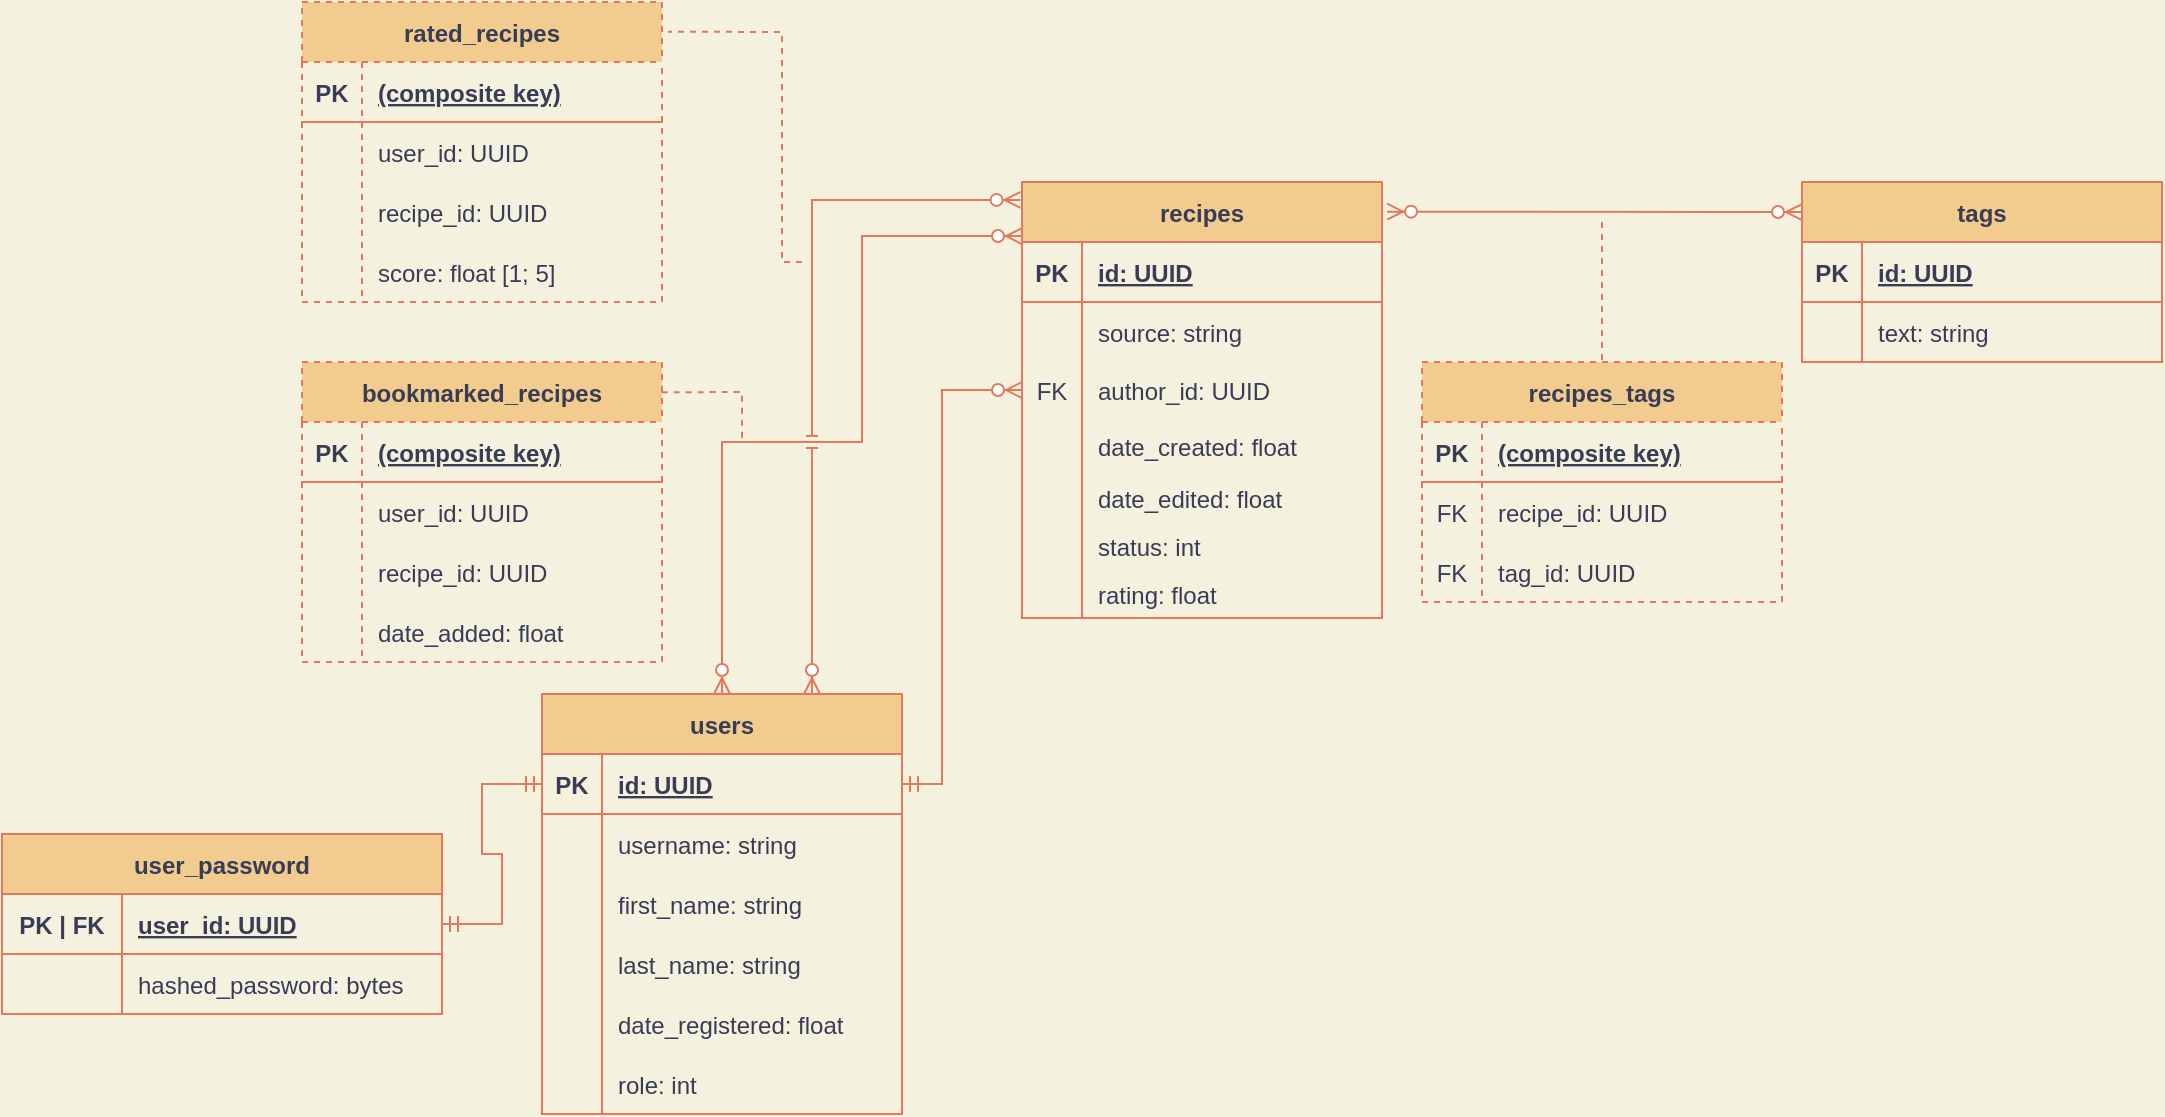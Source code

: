 <mxfile version="16.5.1" type="device"><diagram id="r-IK76QdKSp-Bob8QngG" name="Page-1"><mxGraphModel dx="1887" dy="1209" grid="1" gridSize="10" guides="1" tooltips="1" connect="1" arrows="1" fold="1" page="1" pageScale="1" pageWidth="1169" pageHeight="827" background="#F4F1DE" math="0" shadow="0"><root><mxCell id="0"/><mxCell id="1" parent="0"/><mxCell id="xQSCid_0t3CptBpFLn2i-52" value="recipes" style="shape=table;startSize=30;container=1;collapsible=1;childLayout=tableLayout;fixedRows=1;rowLines=0;fontStyle=1;align=center;resizeLast=1;fillColor=#F2CC8F;strokeColor=#E07A5F;fontColor=#393C56;" parent="1" vertex="1"><mxGeometry x="520" y="294" width="180" height="218" as="geometry"/></mxCell><mxCell id="xQSCid_0t3CptBpFLn2i-53" value="" style="shape=tableRow;horizontal=0;startSize=0;swimlaneHead=0;swimlaneBody=0;fillColor=none;collapsible=0;dropTarget=0;points=[[0,0.5],[1,0.5]];portConstraint=eastwest;top=0;left=0;right=0;bottom=1;strokeColor=#E07A5F;fontColor=#393C56;" parent="xQSCid_0t3CptBpFLn2i-52" vertex="1"><mxGeometry y="30" width="180" height="30" as="geometry"/></mxCell><mxCell id="xQSCid_0t3CptBpFLn2i-54" value="PK" style="shape=partialRectangle;connectable=0;fillColor=none;top=0;left=0;bottom=0;right=0;fontStyle=1;overflow=hidden;strokeColor=#E07A5F;fontColor=#393C56;" parent="xQSCid_0t3CptBpFLn2i-53" vertex="1"><mxGeometry width="30" height="30" as="geometry"><mxRectangle width="30" height="30" as="alternateBounds"/></mxGeometry></mxCell><mxCell id="xQSCid_0t3CptBpFLn2i-55" value="id: UUID" style="shape=partialRectangle;connectable=0;fillColor=none;top=0;left=0;bottom=0;right=0;align=left;spacingLeft=6;fontStyle=5;overflow=hidden;strokeColor=#E07A5F;fontColor=#393C56;" parent="xQSCid_0t3CptBpFLn2i-53" vertex="1"><mxGeometry x="30" width="150" height="30" as="geometry"><mxRectangle width="150" height="30" as="alternateBounds"/></mxGeometry></mxCell><mxCell id="xQSCid_0t3CptBpFLn2i-56" value="" style="shape=tableRow;horizontal=0;startSize=0;swimlaneHead=0;swimlaneBody=0;fillColor=none;collapsible=0;dropTarget=0;points=[[0,0.5],[1,0.5]];portConstraint=eastwest;top=0;left=0;right=0;bottom=0;strokeColor=#E07A5F;fontColor=#393C56;" parent="xQSCid_0t3CptBpFLn2i-52" vertex="1"><mxGeometry y="60" width="180" height="30" as="geometry"/></mxCell><mxCell id="xQSCid_0t3CptBpFLn2i-57" value="" style="shape=partialRectangle;connectable=0;fillColor=none;top=0;left=0;bottom=0;right=0;editable=1;overflow=hidden;strokeColor=#E07A5F;fontColor=#393C56;" parent="xQSCid_0t3CptBpFLn2i-56" vertex="1"><mxGeometry width="30" height="30" as="geometry"><mxRectangle width="30" height="30" as="alternateBounds"/></mxGeometry></mxCell><mxCell id="xQSCid_0t3CptBpFLn2i-58" value="source: string" style="shape=partialRectangle;connectable=0;fillColor=none;top=0;left=0;bottom=0;right=0;align=left;spacingLeft=6;overflow=hidden;strokeColor=#E07A5F;fontColor=#393C56;" parent="xQSCid_0t3CptBpFLn2i-56" vertex="1"><mxGeometry x="30" width="150" height="30" as="geometry"><mxRectangle width="150" height="30" as="alternateBounds"/></mxGeometry></mxCell><mxCell id="xQSCid_0t3CptBpFLn2i-59" value="" style="shape=tableRow;horizontal=0;startSize=0;swimlaneHead=0;swimlaneBody=0;fillColor=none;collapsible=0;dropTarget=0;points=[[0,0.5],[1,0.5]];portConstraint=eastwest;top=0;left=0;right=0;bottom=0;strokeColor=#E07A5F;fontColor=#393C56;" parent="xQSCid_0t3CptBpFLn2i-52" vertex="1"><mxGeometry y="90" width="180" height="28" as="geometry"/></mxCell><mxCell id="xQSCid_0t3CptBpFLn2i-60" value="FK" style="shape=partialRectangle;connectable=0;fillColor=none;top=0;left=0;bottom=0;right=0;editable=1;overflow=hidden;strokeColor=#E07A5F;fontColor=#393C56;" parent="xQSCid_0t3CptBpFLn2i-59" vertex="1"><mxGeometry width="30" height="28" as="geometry"><mxRectangle width="30" height="28" as="alternateBounds"/></mxGeometry></mxCell><mxCell id="xQSCid_0t3CptBpFLn2i-61" value="author_id: UUID" style="shape=partialRectangle;connectable=0;fillColor=none;top=0;left=0;bottom=0;right=0;align=left;spacingLeft=6;overflow=hidden;strokeColor=#E07A5F;fontColor=#393C56;" parent="xQSCid_0t3CptBpFLn2i-59" vertex="1"><mxGeometry x="30" width="150" height="28" as="geometry"><mxRectangle width="150" height="28" as="alternateBounds"/></mxGeometry></mxCell><mxCell id="xQSCid_0t3CptBpFLn2i-106" value="" style="shape=tableRow;horizontal=0;startSize=0;swimlaneHead=0;swimlaneBody=0;fillColor=none;collapsible=0;dropTarget=0;points=[[0,0.5],[1,0.5]];portConstraint=eastwest;top=0;left=0;right=0;bottom=0;strokeColor=#E07A5F;fontColor=#393C56;" parent="xQSCid_0t3CptBpFLn2i-52" vertex="1"><mxGeometry y="118" width="180" height="28" as="geometry"/></mxCell><mxCell id="xQSCid_0t3CptBpFLn2i-107" value="" style="shape=partialRectangle;connectable=0;fillColor=none;top=0;left=0;bottom=0;right=0;editable=1;overflow=hidden;strokeColor=#E07A5F;fontColor=#393C56;" parent="xQSCid_0t3CptBpFLn2i-106" vertex="1"><mxGeometry width="30" height="28" as="geometry"><mxRectangle width="30" height="28" as="alternateBounds"/></mxGeometry></mxCell><mxCell id="xQSCid_0t3CptBpFLn2i-108" value="date_created: float" style="shape=partialRectangle;connectable=0;fillColor=none;top=0;left=0;bottom=0;right=0;align=left;spacingLeft=6;overflow=hidden;strokeColor=#E07A5F;fontColor=#393C56;" parent="xQSCid_0t3CptBpFLn2i-106" vertex="1"><mxGeometry x="30" width="150" height="28" as="geometry"><mxRectangle width="150" height="28" as="alternateBounds"/></mxGeometry></mxCell><mxCell id="xQSCid_0t3CptBpFLn2i-109" value="" style="shape=tableRow;horizontal=0;startSize=0;swimlaneHead=0;swimlaneBody=0;fillColor=none;collapsible=0;dropTarget=0;points=[[0,0.5],[1,0.5]];portConstraint=eastwest;top=0;left=0;right=0;bottom=0;strokeColor=#E07A5F;fontColor=#393C56;" parent="xQSCid_0t3CptBpFLn2i-52" vertex="1"><mxGeometry y="146" width="180" height="24" as="geometry"/></mxCell><mxCell id="xQSCid_0t3CptBpFLn2i-110" value="" style="shape=partialRectangle;connectable=0;fillColor=none;top=0;left=0;bottom=0;right=0;editable=1;overflow=hidden;strokeColor=#E07A5F;fontColor=#393C56;" parent="xQSCid_0t3CptBpFLn2i-109" vertex="1"><mxGeometry width="30" height="24" as="geometry"><mxRectangle width="30" height="24" as="alternateBounds"/></mxGeometry></mxCell><mxCell id="xQSCid_0t3CptBpFLn2i-111" value="date_edited: float" style="shape=partialRectangle;connectable=0;fillColor=none;top=0;left=0;bottom=0;right=0;align=left;spacingLeft=6;overflow=hidden;strokeColor=#E07A5F;fontColor=#393C56;" parent="xQSCid_0t3CptBpFLn2i-109" vertex="1"><mxGeometry x="30" width="150" height="24" as="geometry"><mxRectangle width="150" height="24" as="alternateBounds"/></mxGeometry></mxCell><mxCell id="5uPrhBMYT8UN5M-PYj4c-45" value="" style="shape=tableRow;horizontal=0;startSize=0;swimlaneHead=0;swimlaneBody=0;fillColor=none;collapsible=0;dropTarget=0;points=[[0,0.5],[1,0.5]];portConstraint=eastwest;top=0;left=0;right=0;bottom=0;strokeColor=#E07A5F;fontColor=#393C56;" parent="xQSCid_0t3CptBpFLn2i-52" vertex="1"><mxGeometry y="170" width="180" height="24" as="geometry"/></mxCell><mxCell id="5uPrhBMYT8UN5M-PYj4c-46" value="" style="shape=partialRectangle;connectable=0;fillColor=none;top=0;left=0;bottom=0;right=0;editable=1;overflow=hidden;strokeColor=#E07A5F;fontColor=#393C56;" parent="5uPrhBMYT8UN5M-PYj4c-45" vertex="1"><mxGeometry width="30" height="24" as="geometry"><mxRectangle width="30" height="24" as="alternateBounds"/></mxGeometry></mxCell><mxCell id="5uPrhBMYT8UN5M-PYj4c-47" value="status: int" style="shape=partialRectangle;connectable=0;fillColor=none;top=0;left=0;bottom=0;right=0;align=left;spacingLeft=6;overflow=hidden;strokeColor=#E07A5F;fontColor=#393C56;" parent="5uPrhBMYT8UN5M-PYj4c-45" vertex="1"><mxGeometry x="30" width="150" height="24" as="geometry"><mxRectangle width="150" height="24" as="alternateBounds"/></mxGeometry></mxCell><mxCell id="JSUayGxCR2XrKgU7hr0o-1" value="" style="shape=tableRow;horizontal=0;startSize=0;swimlaneHead=0;swimlaneBody=0;fillColor=none;collapsible=0;dropTarget=0;points=[[0,0.5],[1,0.5]];portConstraint=eastwest;top=0;left=0;right=0;bottom=0;strokeColor=#E07A5F;fontColor=#393C56;" parent="xQSCid_0t3CptBpFLn2i-52" vertex="1"><mxGeometry y="194" width="180" height="24" as="geometry"/></mxCell><mxCell id="JSUayGxCR2XrKgU7hr0o-2" value="" style="shape=partialRectangle;connectable=0;fillColor=none;top=0;left=0;bottom=0;right=0;editable=1;overflow=hidden;strokeColor=#E07A5F;fontColor=#393C56;" parent="JSUayGxCR2XrKgU7hr0o-1" vertex="1"><mxGeometry width="30" height="24" as="geometry"><mxRectangle width="30" height="24" as="alternateBounds"/></mxGeometry></mxCell><mxCell id="JSUayGxCR2XrKgU7hr0o-3" value="rating: float" style="shape=partialRectangle;connectable=0;fillColor=none;top=0;left=0;bottom=0;right=0;align=left;spacingLeft=6;overflow=hidden;strokeColor=#E07A5F;fontColor=#393C56;" parent="JSUayGxCR2XrKgU7hr0o-1" vertex="1"><mxGeometry x="30" width="150" height="24" as="geometry"><mxRectangle width="150" height="24" as="alternateBounds"/></mxGeometry></mxCell><mxCell id="xQSCid_0t3CptBpFLn2i-65" value="tags" style="shape=table;startSize=30;container=1;collapsible=1;childLayout=tableLayout;fixedRows=1;rowLines=0;fontStyle=1;align=center;resizeLast=1;fillColor=#F2CC8F;strokeColor=#E07A5F;fontColor=#393C56;" parent="1" vertex="1"><mxGeometry x="910" y="294" width="180" height="90" as="geometry"/></mxCell><mxCell id="xQSCid_0t3CptBpFLn2i-66" value="" style="shape=tableRow;horizontal=0;startSize=0;swimlaneHead=0;swimlaneBody=0;fillColor=none;collapsible=0;dropTarget=0;points=[[0,0.5],[1,0.5]];portConstraint=eastwest;top=0;left=0;right=0;bottom=1;strokeColor=#E07A5F;fontColor=#393C56;" parent="xQSCid_0t3CptBpFLn2i-65" vertex="1"><mxGeometry y="30" width="180" height="30" as="geometry"/></mxCell><mxCell id="xQSCid_0t3CptBpFLn2i-67" value="PK" style="shape=partialRectangle;connectable=0;fillColor=none;top=0;left=0;bottom=0;right=0;fontStyle=1;overflow=hidden;strokeColor=#E07A5F;fontColor=#393C56;" parent="xQSCid_0t3CptBpFLn2i-66" vertex="1"><mxGeometry width="30" height="30" as="geometry"><mxRectangle width="30" height="30" as="alternateBounds"/></mxGeometry></mxCell><mxCell id="xQSCid_0t3CptBpFLn2i-68" value="id: UUID" style="shape=partialRectangle;connectable=0;fillColor=none;top=0;left=0;bottom=0;right=0;align=left;spacingLeft=6;fontStyle=5;overflow=hidden;strokeColor=#E07A5F;fontColor=#393C56;" parent="xQSCid_0t3CptBpFLn2i-66" vertex="1"><mxGeometry x="30" width="150" height="30" as="geometry"><mxRectangle width="150" height="30" as="alternateBounds"/></mxGeometry></mxCell><mxCell id="xQSCid_0t3CptBpFLn2i-69" value="" style="shape=tableRow;horizontal=0;startSize=0;swimlaneHead=0;swimlaneBody=0;fillColor=none;collapsible=0;dropTarget=0;points=[[0,0.5],[1,0.5]];portConstraint=eastwest;top=0;left=0;right=0;bottom=0;strokeColor=#E07A5F;fontColor=#393C56;" parent="xQSCid_0t3CptBpFLn2i-65" vertex="1"><mxGeometry y="60" width="180" height="30" as="geometry"/></mxCell><mxCell id="xQSCid_0t3CptBpFLn2i-70" value="" style="shape=partialRectangle;connectable=0;fillColor=none;top=0;left=0;bottom=0;right=0;editable=1;overflow=hidden;strokeColor=#E07A5F;fontColor=#393C56;" parent="xQSCid_0t3CptBpFLn2i-69" vertex="1"><mxGeometry width="30" height="30" as="geometry"><mxRectangle width="30" height="30" as="alternateBounds"/></mxGeometry></mxCell><mxCell id="xQSCid_0t3CptBpFLn2i-71" value="text: string" style="shape=partialRectangle;connectable=0;fillColor=none;top=0;left=0;bottom=0;right=0;align=left;spacingLeft=6;overflow=hidden;strokeColor=#E07A5F;fontColor=#393C56;" parent="xQSCid_0t3CptBpFLn2i-69" vertex="1"><mxGeometry x="30" width="150" height="30" as="geometry"><mxRectangle width="150" height="30" as="alternateBounds"/></mxGeometry></mxCell><mxCell id="xQSCid_0t3CptBpFLn2i-83" value="recipes_tags" style="shape=table;startSize=30;container=1;collapsible=1;childLayout=tableLayout;fixedRows=1;rowLines=0;fontStyle=1;align=center;resizeLast=1;dashed=1;fillColor=#F2CC8F;strokeColor=#E07A5F;fontColor=#393C56;" parent="1" vertex="1"><mxGeometry x="720" y="384" width="180" height="120" as="geometry"/></mxCell><mxCell id="xQSCid_0t3CptBpFLn2i-84" value="" style="shape=tableRow;horizontal=0;startSize=0;swimlaneHead=0;swimlaneBody=0;fillColor=none;collapsible=0;dropTarget=0;points=[[0,0.5],[1,0.5]];portConstraint=eastwest;top=0;left=0;right=0;bottom=1;strokeColor=#E07A5F;fontColor=#393C56;" parent="xQSCid_0t3CptBpFLn2i-83" vertex="1"><mxGeometry y="30" width="180" height="30" as="geometry"/></mxCell><mxCell id="xQSCid_0t3CptBpFLn2i-85" value="PK" style="shape=partialRectangle;connectable=0;fillColor=none;top=0;left=0;bottom=0;right=0;fontStyle=1;overflow=hidden;strokeColor=#E07A5F;fontColor=#393C56;" parent="xQSCid_0t3CptBpFLn2i-84" vertex="1"><mxGeometry width="30" height="30" as="geometry"><mxRectangle width="30" height="30" as="alternateBounds"/></mxGeometry></mxCell><mxCell id="xQSCid_0t3CptBpFLn2i-86" value="(composite key)" style="shape=partialRectangle;connectable=0;fillColor=none;top=0;left=0;bottom=0;right=0;align=left;spacingLeft=6;fontStyle=5;overflow=hidden;strokeColor=#E07A5F;fontColor=#393C56;" parent="xQSCid_0t3CptBpFLn2i-84" vertex="1"><mxGeometry x="30" width="150" height="30" as="geometry"><mxRectangle width="150" height="30" as="alternateBounds"/></mxGeometry></mxCell><mxCell id="xQSCid_0t3CptBpFLn2i-87" value="" style="shape=tableRow;horizontal=0;startSize=0;swimlaneHead=0;swimlaneBody=0;fillColor=none;collapsible=0;dropTarget=0;points=[[0,0.5],[1,0.5]];portConstraint=eastwest;top=0;left=0;right=0;bottom=0;strokeColor=#E07A5F;fontColor=#393C56;" parent="xQSCid_0t3CptBpFLn2i-83" vertex="1"><mxGeometry y="60" width="180" height="30" as="geometry"/></mxCell><mxCell id="xQSCid_0t3CptBpFLn2i-88" value="FK" style="shape=partialRectangle;connectable=0;fillColor=none;top=0;left=0;bottom=0;right=0;editable=1;overflow=hidden;strokeColor=#E07A5F;fontColor=#393C56;" parent="xQSCid_0t3CptBpFLn2i-87" vertex="1"><mxGeometry width="30" height="30" as="geometry"><mxRectangle width="30" height="30" as="alternateBounds"/></mxGeometry></mxCell><mxCell id="xQSCid_0t3CptBpFLn2i-89" value="recipe_id: UUID" style="shape=partialRectangle;connectable=0;fillColor=none;top=0;left=0;bottom=0;right=0;align=left;spacingLeft=6;overflow=hidden;strokeColor=#E07A5F;fontColor=#393C56;" parent="xQSCid_0t3CptBpFLn2i-87" vertex="1"><mxGeometry x="30" width="150" height="30" as="geometry"><mxRectangle width="150" height="30" as="alternateBounds"/></mxGeometry></mxCell><mxCell id="xQSCid_0t3CptBpFLn2i-90" value="" style="shape=tableRow;horizontal=0;startSize=0;swimlaneHead=0;swimlaneBody=0;fillColor=none;collapsible=0;dropTarget=0;points=[[0,0.5],[1,0.5]];portConstraint=eastwest;top=0;left=0;right=0;bottom=0;strokeColor=#E07A5F;fontColor=#393C56;" parent="xQSCid_0t3CptBpFLn2i-83" vertex="1"><mxGeometry y="90" width="180" height="30" as="geometry"/></mxCell><mxCell id="xQSCid_0t3CptBpFLn2i-91" value="FK" style="shape=partialRectangle;connectable=0;fillColor=none;top=0;left=0;bottom=0;right=0;editable=1;overflow=hidden;strokeColor=#E07A5F;fontColor=#393C56;" parent="xQSCid_0t3CptBpFLn2i-90" vertex="1"><mxGeometry width="30" height="30" as="geometry"><mxRectangle width="30" height="30" as="alternateBounds"/></mxGeometry></mxCell><mxCell id="xQSCid_0t3CptBpFLn2i-92" value="tag_id: UUID" style="shape=partialRectangle;connectable=0;fillColor=none;top=0;left=0;bottom=0;right=0;align=left;spacingLeft=6;overflow=hidden;strokeColor=#E07A5F;fontColor=#393C56;" parent="xQSCid_0t3CptBpFLn2i-90" vertex="1"><mxGeometry x="30" width="150" height="30" as="geometry"><mxRectangle width="150" height="30" as="alternateBounds"/></mxGeometry></mxCell><mxCell id="xQSCid_0t3CptBpFLn2i-96" value="" style="endArrow=none;dashed=1;html=1;rounded=0;entryX=0.5;entryY=0;entryDx=0;entryDy=0;labelBackgroundColor=#F4F1DE;strokeColor=#E07A5F;fontColor=#393C56;" parent="1" target="xQSCid_0t3CptBpFLn2i-83" edge="1"><mxGeometry width="50" height="50" relative="1" as="geometry"><mxPoint x="810" y="314" as="sourcePoint"/><mxPoint x="810" y="364" as="targetPoint"/></mxGeometry></mxCell><mxCell id="xQSCid_0t3CptBpFLn2i-113" value="users" style="shape=table;startSize=30;container=1;collapsible=1;childLayout=tableLayout;fixedRows=1;rowLines=0;fontStyle=1;align=center;resizeLast=1;fillColor=#F2CC8F;strokeColor=#E07A5F;fontColor=#393C56;" parent="1" vertex="1"><mxGeometry x="280" y="550" width="180" height="210" as="geometry"/></mxCell><mxCell id="xQSCid_0t3CptBpFLn2i-114" value="" style="shape=tableRow;horizontal=0;startSize=0;swimlaneHead=0;swimlaneBody=0;fillColor=none;collapsible=0;dropTarget=0;points=[[0,0.5],[1,0.5]];portConstraint=eastwest;top=0;left=0;right=0;bottom=1;strokeColor=#E07A5F;fontColor=#393C56;" parent="xQSCid_0t3CptBpFLn2i-113" vertex="1"><mxGeometry y="30" width="180" height="30" as="geometry"/></mxCell><mxCell id="xQSCid_0t3CptBpFLn2i-115" value="PK" style="shape=partialRectangle;connectable=0;fillColor=none;top=0;left=0;bottom=0;right=0;fontStyle=1;overflow=hidden;strokeColor=#E07A5F;fontColor=#393C56;" parent="xQSCid_0t3CptBpFLn2i-114" vertex="1"><mxGeometry width="30" height="30" as="geometry"><mxRectangle width="30" height="30" as="alternateBounds"/></mxGeometry></mxCell><mxCell id="xQSCid_0t3CptBpFLn2i-116" value="id: UUID" style="shape=partialRectangle;connectable=0;fillColor=none;top=0;left=0;bottom=0;right=0;align=left;spacingLeft=6;fontStyle=5;overflow=hidden;strokeColor=#E07A5F;fontColor=#393C56;" parent="xQSCid_0t3CptBpFLn2i-114" vertex="1"><mxGeometry x="30" width="150" height="30" as="geometry"><mxRectangle width="150" height="30" as="alternateBounds"/></mxGeometry></mxCell><mxCell id="xQSCid_0t3CptBpFLn2i-117" value="" style="shape=tableRow;horizontal=0;startSize=0;swimlaneHead=0;swimlaneBody=0;fillColor=none;collapsible=0;dropTarget=0;points=[[0,0.5],[1,0.5]];portConstraint=eastwest;top=0;left=0;right=0;bottom=0;strokeColor=#E07A5F;fontColor=#393C56;" parent="xQSCid_0t3CptBpFLn2i-113" vertex="1"><mxGeometry y="60" width="180" height="30" as="geometry"/></mxCell><mxCell id="xQSCid_0t3CptBpFLn2i-118" value="" style="shape=partialRectangle;connectable=0;fillColor=none;top=0;left=0;bottom=0;right=0;editable=1;overflow=hidden;strokeColor=#E07A5F;fontColor=#393C56;" parent="xQSCid_0t3CptBpFLn2i-117" vertex="1"><mxGeometry width="30" height="30" as="geometry"><mxRectangle width="30" height="30" as="alternateBounds"/></mxGeometry></mxCell><mxCell id="xQSCid_0t3CptBpFLn2i-119" value="username: string" style="shape=partialRectangle;connectable=0;fillColor=none;top=0;left=0;bottom=0;right=0;align=left;spacingLeft=6;overflow=hidden;strokeColor=#E07A5F;fontColor=#393C56;" parent="xQSCid_0t3CptBpFLn2i-117" vertex="1"><mxGeometry x="30" width="150" height="30" as="geometry"><mxRectangle width="150" height="30" as="alternateBounds"/></mxGeometry></mxCell><mxCell id="xQSCid_0t3CptBpFLn2i-120" value="" style="shape=tableRow;horizontal=0;startSize=0;swimlaneHead=0;swimlaneBody=0;fillColor=none;collapsible=0;dropTarget=0;points=[[0,0.5],[1,0.5]];portConstraint=eastwest;top=0;left=0;right=0;bottom=0;strokeColor=#E07A5F;fontColor=#393C56;" parent="xQSCid_0t3CptBpFLn2i-113" vertex="1"><mxGeometry y="90" width="180" height="30" as="geometry"/></mxCell><mxCell id="xQSCid_0t3CptBpFLn2i-121" value="" style="shape=partialRectangle;connectable=0;fillColor=none;top=0;left=0;bottom=0;right=0;editable=1;overflow=hidden;strokeColor=#E07A5F;fontColor=#393C56;" parent="xQSCid_0t3CptBpFLn2i-120" vertex="1"><mxGeometry width="30" height="30" as="geometry"><mxRectangle width="30" height="30" as="alternateBounds"/></mxGeometry></mxCell><mxCell id="xQSCid_0t3CptBpFLn2i-122" value="first_name: string" style="shape=partialRectangle;connectable=0;fillColor=none;top=0;left=0;bottom=0;right=0;align=left;spacingLeft=6;overflow=hidden;strokeColor=#E07A5F;fontColor=#393C56;" parent="xQSCid_0t3CptBpFLn2i-120" vertex="1"><mxGeometry x="30" width="150" height="30" as="geometry"><mxRectangle width="150" height="30" as="alternateBounds"/></mxGeometry></mxCell><mxCell id="xQSCid_0t3CptBpFLn2i-123" value="" style="shape=tableRow;horizontal=0;startSize=0;swimlaneHead=0;swimlaneBody=0;fillColor=none;collapsible=0;dropTarget=0;points=[[0,0.5],[1,0.5]];portConstraint=eastwest;top=0;left=0;right=0;bottom=0;strokeColor=#E07A5F;fontColor=#393C56;" parent="xQSCid_0t3CptBpFLn2i-113" vertex="1"><mxGeometry y="120" width="180" height="30" as="geometry"/></mxCell><mxCell id="xQSCid_0t3CptBpFLn2i-124" value="" style="shape=partialRectangle;connectable=0;fillColor=none;top=0;left=0;bottom=0;right=0;editable=1;overflow=hidden;strokeColor=#E07A5F;fontColor=#393C56;" parent="xQSCid_0t3CptBpFLn2i-123" vertex="1"><mxGeometry width="30" height="30" as="geometry"><mxRectangle width="30" height="30" as="alternateBounds"/></mxGeometry></mxCell><mxCell id="xQSCid_0t3CptBpFLn2i-125" value="last_name: string" style="shape=partialRectangle;connectable=0;fillColor=none;top=0;left=0;bottom=0;right=0;align=left;spacingLeft=6;overflow=hidden;strokeColor=#E07A5F;fontColor=#393C56;" parent="xQSCid_0t3CptBpFLn2i-123" vertex="1"><mxGeometry x="30" width="150" height="30" as="geometry"><mxRectangle width="150" height="30" as="alternateBounds"/></mxGeometry></mxCell><mxCell id="xQSCid_0t3CptBpFLn2i-130" value="" style="shape=tableRow;horizontal=0;startSize=0;swimlaneHead=0;swimlaneBody=0;fillColor=none;collapsible=0;dropTarget=0;points=[[0,0.5],[1,0.5]];portConstraint=eastwest;top=0;left=0;right=0;bottom=0;strokeColor=#E07A5F;fontColor=#393C56;" parent="xQSCid_0t3CptBpFLn2i-113" vertex="1"><mxGeometry y="150" width="180" height="30" as="geometry"/></mxCell><mxCell id="xQSCid_0t3CptBpFLn2i-131" value="" style="shape=partialRectangle;connectable=0;fillColor=none;top=0;left=0;bottom=0;right=0;editable=1;overflow=hidden;strokeColor=#E07A5F;fontColor=#393C56;" parent="xQSCid_0t3CptBpFLn2i-130" vertex="1"><mxGeometry width="30" height="30" as="geometry"><mxRectangle width="30" height="30" as="alternateBounds"/></mxGeometry></mxCell><mxCell id="xQSCid_0t3CptBpFLn2i-132" value="date_registered: float" style="shape=partialRectangle;connectable=0;fillColor=none;top=0;left=0;bottom=0;right=0;align=left;spacingLeft=6;overflow=hidden;strokeColor=#E07A5F;fontColor=#393C56;" parent="xQSCid_0t3CptBpFLn2i-130" vertex="1"><mxGeometry x="30" width="150" height="30" as="geometry"><mxRectangle width="150" height="30" as="alternateBounds"/></mxGeometry></mxCell><mxCell id="xQSCid_0t3CptBpFLn2i-209" value="" style="shape=tableRow;horizontal=0;startSize=0;swimlaneHead=0;swimlaneBody=0;fillColor=none;collapsible=0;dropTarget=0;points=[[0,0.5],[1,0.5]];portConstraint=eastwest;top=0;left=0;right=0;bottom=0;strokeColor=#E07A5F;fontColor=#393C56;" parent="xQSCid_0t3CptBpFLn2i-113" vertex="1"><mxGeometry y="180" width="180" height="30" as="geometry"/></mxCell><mxCell id="xQSCid_0t3CptBpFLn2i-210" value="" style="shape=partialRectangle;connectable=0;fillColor=none;top=0;left=0;bottom=0;right=0;editable=1;overflow=hidden;strokeColor=#E07A5F;fontColor=#393C56;" parent="xQSCid_0t3CptBpFLn2i-209" vertex="1"><mxGeometry width="30" height="30" as="geometry"><mxRectangle width="30" height="30" as="alternateBounds"/></mxGeometry></mxCell><mxCell id="xQSCid_0t3CptBpFLn2i-211" value="role: int" style="shape=partialRectangle;connectable=0;fillColor=none;top=0;left=0;bottom=0;right=0;align=left;spacingLeft=6;overflow=hidden;strokeColor=#E07A5F;fontColor=#393C56;" parent="xQSCid_0t3CptBpFLn2i-209" vertex="1"><mxGeometry x="30" width="150" height="30" as="geometry"><mxRectangle width="150" height="30" as="alternateBounds"/></mxGeometry></mxCell><mxCell id="xQSCid_0t3CptBpFLn2i-133" value="bookmarked_recipes" style="shape=table;startSize=30;container=1;collapsible=1;childLayout=tableLayout;fixedRows=1;rowLines=0;fontStyle=1;align=center;resizeLast=1;dashed=1;fillColor=#F2CC8F;strokeColor=#E07A5F;fontColor=#393C56;" parent="1" vertex="1"><mxGeometry x="160" y="384" width="180" height="150" as="geometry"/></mxCell><mxCell id="xQSCid_0t3CptBpFLn2i-134" value="" style="shape=tableRow;horizontal=0;startSize=0;swimlaneHead=0;swimlaneBody=0;fillColor=none;collapsible=0;dropTarget=0;points=[[0,0.5],[1,0.5]];portConstraint=eastwest;top=0;left=0;right=0;bottom=1;strokeColor=#E07A5F;fontColor=#393C56;" parent="xQSCid_0t3CptBpFLn2i-133" vertex="1"><mxGeometry y="30" width="180" height="30" as="geometry"/></mxCell><mxCell id="xQSCid_0t3CptBpFLn2i-135" value="PK" style="shape=partialRectangle;connectable=0;fillColor=none;top=0;left=0;bottom=0;right=0;fontStyle=1;overflow=hidden;dashed=1;strokeColor=#E07A5F;fontColor=#393C56;" parent="xQSCid_0t3CptBpFLn2i-134" vertex="1"><mxGeometry width="30" height="30" as="geometry"><mxRectangle width="30" height="30" as="alternateBounds"/></mxGeometry></mxCell><mxCell id="xQSCid_0t3CptBpFLn2i-136" value="(composite key)" style="shape=partialRectangle;connectable=0;fillColor=none;top=0;left=0;bottom=0;right=0;align=left;spacingLeft=6;fontStyle=5;overflow=hidden;dashed=1;strokeColor=#E07A5F;fontColor=#393C56;" parent="xQSCid_0t3CptBpFLn2i-134" vertex="1"><mxGeometry x="30" width="150" height="30" as="geometry"><mxRectangle width="150" height="30" as="alternateBounds"/></mxGeometry></mxCell><mxCell id="xQSCid_0t3CptBpFLn2i-137" value="" style="shape=tableRow;horizontal=0;startSize=0;swimlaneHead=0;swimlaneBody=0;fillColor=none;collapsible=0;dropTarget=0;points=[[0,0.5],[1,0.5]];portConstraint=eastwest;top=0;left=0;right=0;bottom=0;dashed=1;strokeColor=#E07A5F;fontColor=#393C56;" parent="xQSCid_0t3CptBpFLn2i-133" vertex="1"><mxGeometry y="60" width="180" height="30" as="geometry"/></mxCell><mxCell id="xQSCid_0t3CptBpFLn2i-138" value="" style="shape=partialRectangle;connectable=0;fillColor=none;top=0;left=0;bottom=0;right=0;editable=1;overflow=hidden;dashed=1;strokeColor=#E07A5F;fontColor=#393C56;" parent="xQSCid_0t3CptBpFLn2i-137" vertex="1"><mxGeometry width="30" height="30" as="geometry"><mxRectangle width="30" height="30" as="alternateBounds"/></mxGeometry></mxCell><mxCell id="xQSCid_0t3CptBpFLn2i-139" value="user_id: UUID" style="shape=partialRectangle;connectable=0;fillColor=none;top=0;left=0;bottom=0;right=0;align=left;spacingLeft=6;overflow=hidden;dashed=1;strokeColor=#E07A5F;fontColor=#393C56;" parent="xQSCid_0t3CptBpFLn2i-137" vertex="1"><mxGeometry x="30" width="150" height="30" as="geometry"><mxRectangle width="150" height="30" as="alternateBounds"/></mxGeometry></mxCell><mxCell id="xQSCid_0t3CptBpFLn2i-140" value="" style="shape=tableRow;horizontal=0;startSize=0;swimlaneHead=0;swimlaneBody=0;fillColor=none;collapsible=0;dropTarget=0;points=[[0,0.5],[1,0.5]];portConstraint=eastwest;top=0;left=0;right=0;bottom=0;dashed=1;strokeColor=#E07A5F;fontColor=#393C56;" parent="xQSCid_0t3CptBpFLn2i-133" vertex="1"><mxGeometry y="90" width="180" height="30" as="geometry"/></mxCell><mxCell id="xQSCid_0t3CptBpFLn2i-141" value="" style="shape=partialRectangle;connectable=0;fillColor=none;top=0;left=0;bottom=0;right=0;editable=1;overflow=hidden;dashed=1;strokeColor=#E07A5F;fontColor=#393C56;" parent="xQSCid_0t3CptBpFLn2i-140" vertex="1"><mxGeometry width="30" height="30" as="geometry"><mxRectangle width="30" height="30" as="alternateBounds"/></mxGeometry></mxCell><mxCell id="xQSCid_0t3CptBpFLn2i-142" value="recipe_id: UUID" style="shape=partialRectangle;connectable=0;fillColor=none;top=0;left=0;bottom=0;right=0;align=left;spacingLeft=6;overflow=hidden;dashed=1;strokeColor=#E07A5F;fontColor=#393C56;" parent="xQSCid_0t3CptBpFLn2i-140" vertex="1"><mxGeometry x="30" width="150" height="30" as="geometry"><mxRectangle width="150" height="30" as="alternateBounds"/></mxGeometry></mxCell><mxCell id="D60etgOpz59AcNQLe076-1" value="" style="shape=tableRow;horizontal=0;startSize=0;swimlaneHead=0;swimlaneBody=0;fillColor=none;collapsible=0;dropTarget=0;points=[[0,0.5],[1,0.5]];portConstraint=eastwest;top=0;left=0;right=0;bottom=0;dashed=1;strokeColor=#E07A5F;fontColor=#393C56;" parent="xQSCid_0t3CptBpFLn2i-133" vertex="1"><mxGeometry y="120" width="180" height="30" as="geometry"/></mxCell><mxCell id="D60etgOpz59AcNQLe076-2" value="" style="shape=partialRectangle;connectable=0;fillColor=none;top=0;left=0;bottom=0;right=0;editable=1;overflow=hidden;dashed=1;strokeColor=#E07A5F;fontColor=#393C56;" parent="D60etgOpz59AcNQLe076-1" vertex="1"><mxGeometry width="30" height="30" as="geometry"><mxRectangle width="30" height="30" as="alternateBounds"/></mxGeometry></mxCell><mxCell id="D60etgOpz59AcNQLe076-3" value="date_added: float" style="shape=partialRectangle;connectable=0;fillColor=none;top=0;left=0;bottom=0;right=0;align=left;spacingLeft=6;overflow=hidden;dashed=1;strokeColor=#E07A5F;fontColor=#393C56;" parent="D60etgOpz59AcNQLe076-1" vertex="1"><mxGeometry x="30" width="150" height="30" as="geometry"><mxRectangle width="150" height="30" as="alternateBounds"/></mxGeometry></mxCell><mxCell id="xQSCid_0t3CptBpFLn2i-146" value="" style="fontSize=12;html=1;endArrow=ERzeroToMany;startArrow=ERmandOne;rounded=0;exitX=1;exitY=0.5;exitDx=0;exitDy=0;entryX=0;entryY=0.5;entryDx=0;entryDy=0;labelBackgroundColor=#F4F1DE;strokeColor=#E07A5F;fontColor=#393C56;" parent="1" source="xQSCid_0t3CptBpFLn2i-114" target="xQSCid_0t3CptBpFLn2i-59" edge="1"><mxGeometry width="100" height="100" relative="1" as="geometry"><mxPoint x="490" y="574" as="sourcePoint"/><mxPoint x="590" y="474" as="targetPoint"/><Array as="points"><mxPoint x="480" y="595"/><mxPoint x="480" y="398"/></Array></mxGeometry></mxCell><mxCell id="xQSCid_0t3CptBpFLn2i-147" value="" style="edgeStyle=entityRelationEdgeStyle;fontSize=12;html=1;endArrow=ERzeroToMany;endFill=1;startArrow=ERzeroToMany;rounded=0;exitX=1.014;exitY=0.068;exitDx=0;exitDy=0;exitPerimeter=0;entryX=0;entryY=0.167;entryDx=0;entryDy=0;entryPerimeter=0;labelBackgroundColor=#F4F1DE;strokeColor=#E07A5F;fontColor=#393C56;" parent="1" source="xQSCid_0t3CptBpFLn2i-52" target="xQSCid_0t3CptBpFLn2i-65" edge="1"><mxGeometry width="100" height="100" relative="1" as="geometry"><mxPoint x="650" y="474" as="sourcePoint"/><mxPoint x="900" y="309" as="targetPoint"/></mxGeometry></mxCell><mxCell id="xQSCid_0t3CptBpFLn2i-157" value="" style="fontSize=12;html=1;endArrow=ERzeroToMany;endFill=1;startArrow=ERzeroToMany;rounded=0;jumpStyle=line;entryX=0;entryY=0.124;entryDx=0;entryDy=0;entryPerimeter=0;exitX=0.5;exitY=0;exitDx=0;exitDy=0;labelBackgroundColor=#F4F1DE;strokeColor=#E07A5F;fontColor=#393C56;" parent="1" source="xQSCid_0t3CptBpFLn2i-113" target="xQSCid_0t3CptBpFLn2i-52" edge="1"><mxGeometry width="100" height="100" relative="1" as="geometry"><mxPoint x="400" y="484" as="sourcePoint"/><mxPoint x="460" y="344" as="targetPoint"/><Array as="points"><mxPoint x="370" y="424"/><mxPoint x="440" y="424"/><mxPoint x="440" y="321"/></Array></mxGeometry></mxCell><mxCell id="xQSCid_0t3CptBpFLn2i-158" value="" style="endArrow=none;dashed=1;html=1;rounded=0;jumpStyle=line;labelBackgroundColor=#F4F1DE;strokeColor=#E07A5F;fontColor=#393C56;exitX=0.999;exitY=0.101;exitDx=0;exitDy=0;exitPerimeter=0;" parent="1" source="xQSCid_0t3CptBpFLn2i-133" edge="1"><mxGeometry width="50" height="50" relative="1" as="geometry"><mxPoint x="340" y="399" as="sourcePoint"/><mxPoint x="380" y="424" as="targetPoint"/><Array as="points"><mxPoint x="380" y="399"/></Array></mxGeometry></mxCell><mxCell id="xQSCid_0t3CptBpFLn2i-162" value="rated_recipes" style="shape=table;startSize=30;container=1;collapsible=1;childLayout=tableLayout;fixedRows=1;rowLines=0;fontStyle=1;align=center;resizeLast=1;dashed=1;fillColor=#F2CC8F;strokeColor=#E07A5F;fontColor=#393C56;" parent="1" vertex="1"><mxGeometry x="160" y="204" width="180" height="150" as="geometry"/></mxCell><mxCell id="xQSCid_0t3CptBpFLn2i-163" value="" style="shape=tableRow;horizontal=0;startSize=0;swimlaneHead=0;swimlaneBody=0;fillColor=none;collapsible=0;dropTarget=0;points=[[0,0.5],[1,0.5]];portConstraint=eastwest;top=0;left=0;right=0;bottom=1;strokeColor=#E07A5F;fontColor=#393C56;" parent="xQSCid_0t3CptBpFLn2i-162" vertex="1"><mxGeometry y="30" width="180" height="30" as="geometry"/></mxCell><mxCell id="xQSCid_0t3CptBpFLn2i-164" value="PK" style="shape=partialRectangle;connectable=0;fillColor=none;top=0;left=0;bottom=0;right=0;fontStyle=1;overflow=hidden;dashed=1;strokeColor=#E07A5F;fontColor=#393C56;" parent="xQSCid_0t3CptBpFLn2i-163" vertex="1"><mxGeometry width="30" height="30" as="geometry"><mxRectangle width="30" height="30" as="alternateBounds"/></mxGeometry></mxCell><mxCell id="xQSCid_0t3CptBpFLn2i-165" value="(composite key)" style="shape=partialRectangle;connectable=0;fillColor=none;top=0;left=0;bottom=0;right=0;align=left;spacingLeft=6;fontStyle=5;overflow=hidden;dashed=1;strokeColor=#E07A5F;fontColor=#393C56;" parent="xQSCid_0t3CptBpFLn2i-163" vertex="1"><mxGeometry x="30" width="150" height="30" as="geometry"><mxRectangle width="150" height="30" as="alternateBounds"/></mxGeometry></mxCell><mxCell id="xQSCid_0t3CptBpFLn2i-166" value="" style="shape=tableRow;horizontal=0;startSize=0;swimlaneHead=0;swimlaneBody=0;fillColor=none;collapsible=0;dropTarget=0;points=[[0,0.5],[1,0.5]];portConstraint=eastwest;top=0;left=0;right=0;bottom=0;dashed=1;strokeColor=#E07A5F;fontColor=#393C56;" parent="xQSCid_0t3CptBpFLn2i-162" vertex="1"><mxGeometry y="60" width="180" height="30" as="geometry"/></mxCell><mxCell id="xQSCid_0t3CptBpFLn2i-167" value="" style="shape=partialRectangle;connectable=0;fillColor=none;top=0;left=0;bottom=0;right=0;editable=1;overflow=hidden;dashed=1;strokeColor=#E07A5F;fontColor=#393C56;" parent="xQSCid_0t3CptBpFLn2i-166" vertex="1"><mxGeometry width="30" height="30" as="geometry"><mxRectangle width="30" height="30" as="alternateBounds"/></mxGeometry></mxCell><mxCell id="xQSCid_0t3CptBpFLn2i-168" value="user_id: UUID" style="shape=partialRectangle;connectable=0;fillColor=none;top=0;left=0;bottom=0;right=0;align=left;spacingLeft=6;overflow=hidden;dashed=1;strokeColor=#E07A5F;fontColor=#393C56;" parent="xQSCid_0t3CptBpFLn2i-166" vertex="1"><mxGeometry x="30" width="150" height="30" as="geometry"><mxRectangle width="150" height="30" as="alternateBounds"/></mxGeometry></mxCell><mxCell id="xQSCid_0t3CptBpFLn2i-169" value="" style="shape=tableRow;horizontal=0;startSize=0;swimlaneHead=0;swimlaneBody=0;fillColor=none;collapsible=0;dropTarget=0;points=[[0,0.5],[1,0.5]];portConstraint=eastwest;top=0;left=0;right=0;bottom=0;dashed=1;strokeColor=#E07A5F;fontColor=#393C56;" parent="xQSCid_0t3CptBpFLn2i-162" vertex="1"><mxGeometry y="90" width="180" height="30" as="geometry"/></mxCell><mxCell id="xQSCid_0t3CptBpFLn2i-170" value="" style="shape=partialRectangle;connectable=0;fillColor=none;top=0;left=0;bottom=0;right=0;editable=1;overflow=hidden;dashed=1;strokeColor=#E07A5F;fontColor=#393C56;" parent="xQSCid_0t3CptBpFLn2i-169" vertex="1"><mxGeometry width="30" height="30" as="geometry"><mxRectangle width="30" height="30" as="alternateBounds"/></mxGeometry></mxCell><mxCell id="xQSCid_0t3CptBpFLn2i-171" value="recipe_id: UUID" style="shape=partialRectangle;connectable=0;fillColor=none;top=0;left=0;bottom=0;right=0;align=left;spacingLeft=6;overflow=hidden;dashed=1;strokeColor=#E07A5F;fontColor=#393C56;" parent="xQSCid_0t3CptBpFLn2i-169" vertex="1"><mxGeometry x="30" width="150" height="30" as="geometry"><mxRectangle width="150" height="30" as="alternateBounds"/></mxGeometry></mxCell><mxCell id="xQSCid_0t3CptBpFLn2i-182" value="" style="shape=tableRow;horizontal=0;startSize=0;swimlaneHead=0;swimlaneBody=0;fillColor=none;collapsible=0;dropTarget=0;points=[[0,0.5],[1,0.5]];portConstraint=eastwest;top=0;left=0;right=0;bottom=0;dashed=1;strokeColor=#E07A5F;fontColor=#393C56;" parent="xQSCid_0t3CptBpFLn2i-162" vertex="1"><mxGeometry y="120" width="180" height="30" as="geometry"/></mxCell><mxCell id="xQSCid_0t3CptBpFLn2i-183" value="" style="shape=partialRectangle;connectable=0;fillColor=none;top=0;left=0;bottom=0;right=0;editable=1;overflow=hidden;dashed=1;strokeColor=#E07A5F;fontColor=#393C56;" parent="xQSCid_0t3CptBpFLn2i-182" vertex="1"><mxGeometry width="30" height="30" as="geometry"><mxRectangle width="30" height="30" as="alternateBounds"/></mxGeometry></mxCell><mxCell id="xQSCid_0t3CptBpFLn2i-184" value="score: float [1; 5]" style="shape=partialRectangle;connectable=0;fillColor=none;top=0;left=0;bottom=0;right=0;align=left;spacingLeft=6;overflow=hidden;dashed=1;strokeColor=#E07A5F;fontColor=#393C56;" parent="xQSCid_0t3CptBpFLn2i-182" vertex="1"><mxGeometry x="30" width="150" height="30" as="geometry"><mxRectangle width="150" height="30" as="alternateBounds"/></mxGeometry></mxCell><mxCell id="xQSCid_0t3CptBpFLn2i-185" value="" style="endArrow=none;dashed=1;html=1;rounded=0;jumpStyle=line;entryX=1.017;entryY=0.099;entryDx=0;entryDy=0;entryPerimeter=0;labelBackgroundColor=#F4F1DE;strokeColor=#E07A5F;fontColor=#393C56;" parent="1" target="xQSCid_0t3CptBpFLn2i-162" edge="1"><mxGeometry width="50" height="50" relative="1" as="geometry"><mxPoint x="410" y="334" as="sourcePoint"/><mxPoint x="430" y="284" as="targetPoint"/><Array as="points"><mxPoint x="400" y="334"/><mxPoint x="400" y="219"/></Array></mxGeometry></mxCell><mxCell id="xQSCid_0t3CptBpFLn2i-189" value="" style="fontSize=12;html=1;endArrow=ERzeroToMany;endFill=1;startArrow=ERzeroToMany;rounded=0;jumpStyle=line;exitX=0.75;exitY=0;exitDx=0;exitDy=0;labelBackgroundColor=#F4F1DE;strokeColor=#E07A5F;fontColor=#393C56;entryX=-0.004;entryY=0.041;entryDx=0;entryDy=0;entryPerimeter=0;" parent="1" source="xQSCid_0t3CptBpFLn2i-113" target="xQSCid_0t3CptBpFLn2i-52" edge="1"><mxGeometry width="100" height="100" relative="1" as="geometry"><mxPoint x="390" y="404" as="sourcePoint"/><mxPoint x="490" y="303" as="targetPoint"/><Array as="points"><mxPoint x="415" y="303"/></Array></mxGeometry></mxCell><mxCell id="5uPrhBMYT8UN5M-PYj4c-14" value="user_password" style="shape=table;startSize=30;container=1;collapsible=1;childLayout=tableLayout;fixedRows=1;rowLines=0;fontStyle=1;align=center;resizeLast=1;fillColor=#F2CC8F;strokeColor=#E07A5F;fontColor=#393C56;" parent="1" vertex="1"><mxGeometry x="10" y="620" width="220" height="90" as="geometry"/></mxCell><mxCell id="5uPrhBMYT8UN5M-PYj4c-15" value="" style="shape=tableRow;horizontal=0;startSize=0;swimlaneHead=0;swimlaneBody=0;fillColor=none;collapsible=0;dropTarget=0;points=[[0,0.5],[1,0.5]];portConstraint=eastwest;top=0;left=0;right=0;bottom=1;strokeColor=#E07A5F;fontColor=#393C56;" parent="5uPrhBMYT8UN5M-PYj4c-14" vertex="1"><mxGeometry y="30" width="220" height="30" as="geometry"/></mxCell><mxCell id="5uPrhBMYT8UN5M-PYj4c-16" value="PK | FK" style="shape=partialRectangle;connectable=0;fillColor=none;top=0;left=0;bottom=0;right=0;fontStyle=1;overflow=hidden;strokeColor=#E07A5F;fontColor=#393C56;" parent="5uPrhBMYT8UN5M-PYj4c-15" vertex="1"><mxGeometry width="60" height="30" as="geometry"><mxRectangle width="60" height="30" as="alternateBounds"/></mxGeometry></mxCell><mxCell id="5uPrhBMYT8UN5M-PYj4c-17" value="user_id: UUID" style="shape=partialRectangle;connectable=0;fillColor=none;top=0;left=0;bottom=0;right=0;align=left;spacingLeft=6;fontStyle=5;overflow=hidden;strokeColor=#E07A5F;fontColor=#393C56;" parent="5uPrhBMYT8UN5M-PYj4c-15" vertex="1"><mxGeometry x="60" width="160" height="30" as="geometry"><mxRectangle width="160" height="30" as="alternateBounds"/></mxGeometry></mxCell><mxCell id="5uPrhBMYT8UN5M-PYj4c-18" value="" style="shape=tableRow;horizontal=0;startSize=0;swimlaneHead=0;swimlaneBody=0;fillColor=none;collapsible=0;dropTarget=0;points=[[0,0.5],[1,0.5]];portConstraint=eastwest;top=0;left=0;right=0;bottom=0;strokeColor=#E07A5F;fontColor=#393C56;" parent="5uPrhBMYT8UN5M-PYj4c-14" vertex="1"><mxGeometry y="60" width="220" height="30" as="geometry"/></mxCell><mxCell id="5uPrhBMYT8UN5M-PYj4c-19" value="" style="shape=partialRectangle;connectable=0;fillColor=none;top=0;left=0;bottom=0;right=0;editable=1;overflow=hidden;strokeColor=#E07A5F;fontColor=#393C56;" parent="5uPrhBMYT8UN5M-PYj4c-18" vertex="1"><mxGeometry width="60" height="30" as="geometry"><mxRectangle width="60" height="30" as="alternateBounds"/></mxGeometry></mxCell><mxCell id="5uPrhBMYT8UN5M-PYj4c-20" value="hashed_password: bytes" style="shape=partialRectangle;connectable=0;fillColor=none;top=0;left=0;bottom=0;right=0;align=left;spacingLeft=6;overflow=hidden;strokeColor=#E07A5F;fontColor=#393C56;" parent="5uPrhBMYT8UN5M-PYj4c-18" vertex="1"><mxGeometry x="60" width="160" height="30" as="geometry"><mxRectangle width="160" height="30" as="alternateBounds"/></mxGeometry></mxCell><mxCell id="5uPrhBMYT8UN5M-PYj4c-25" value="" style="edgeStyle=entityRelationEdgeStyle;fontSize=12;html=1;endArrow=ERmandOne;startArrow=ERmandOne;rounded=0;exitX=1;exitY=0.5;exitDx=0;exitDy=0;entryX=0;entryY=0.5;entryDx=0;entryDy=0;labelBackgroundColor=#F4F1DE;strokeColor=#E07A5F;fontColor=#393C56;endFill=0;" parent="1" source="5uPrhBMYT8UN5M-PYj4c-15" target="xQSCid_0t3CptBpFLn2i-114" edge="1"><mxGeometry width="100" height="100" relative="1" as="geometry"><mxPoint x="230" y="647" as="sourcePoint"/><mxPoint x="260" y="450" as="targetPoint"/></mxGeometry></mxCell></root></mxGraphModel></diagram></mxfile>